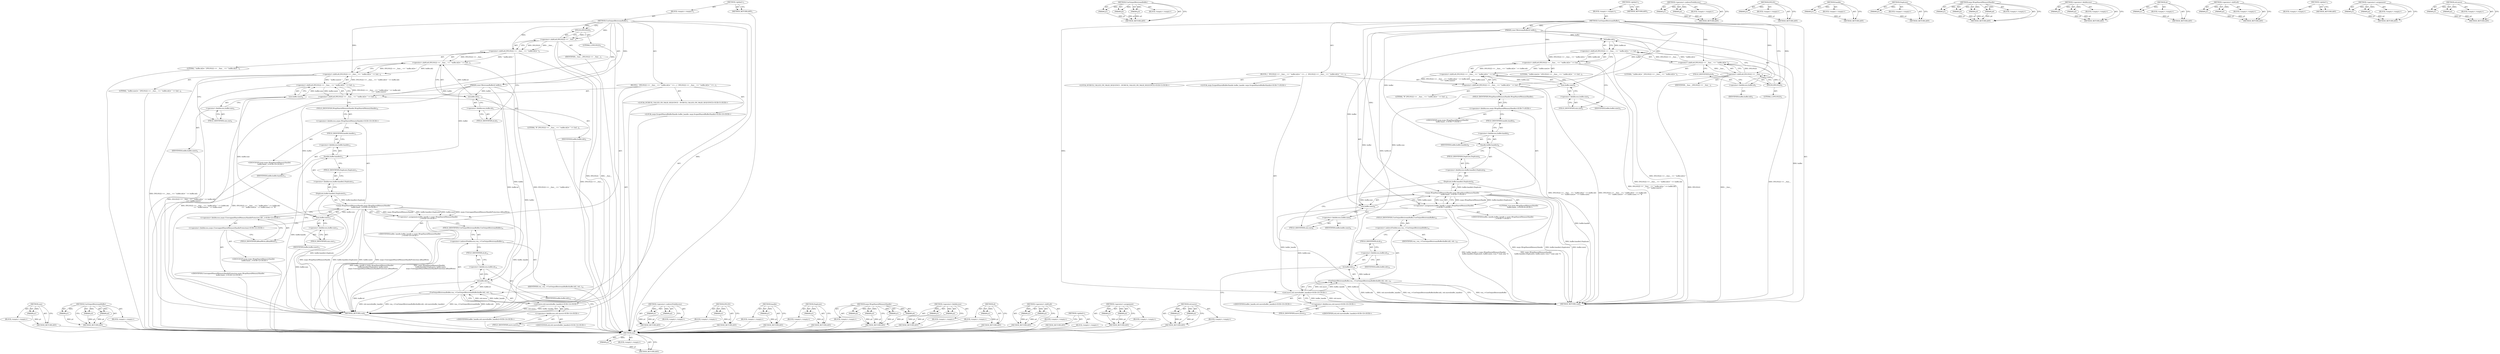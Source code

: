 digraph "std.move" {
vulnerable_113 [label=<(METHOD,size)>];
vulnerable_114 [label=<(PARAM,p1)>];
vulnerable_115 [label=<(BLOCK,&lt;empty&gt;,&lt;empty&gt;)>];
vulnerable_116 [label=<(METHOD_RETURN,ANY)>];
vulnerable_137 [label=<(METHOD,UseOutputBitstreamBuffer)>];
vulnerable_138 [label=<(PARAM,p1)>];
vulnerable_139 [label=<(PARAM,p2)>];
vulnerable_140 [label=<(PARAM,p3)>];
vulnerable_141 [label=<(BLOCK,&lt;empty&gt;,&lt;empty&gt;)>];
vulnerable_142 [label=<(METHOD_RETURN,ANY)>];
vulnerable_6 [label=<(METHOD,&lt;global&gt;)<SUB>1</SUB>>];
vulnerable_7 [label=<(BLOCK,&lt;empty&gt;,&lt;empty&gt;)<SUB>1</SUB>>];
vulnerable_8 [label=<(METHOD,UseOutputBitstreamBuffer)<SUB>1</SUB>>];
vulnerable_9 [label=<(PARAM,const BitstreamBuffer&amp; buffer)<SUB>2</SUB>>];
vulnerable_10 [label=<(BLOCK,{
  DVLOG(2) &lt;&lt; __func__ &lt;&lt; &quot; buffer.id()= &quot; &lt;&lt;...,{
  DVLOG(2) &lt;&lt; __func__ &lt;&lt; &quot; buffer.id()= &quot; &lt;&lt;...)<SUB>2</SUB>>];
vulnerable_11 [label=<(&lt;operator&gt;.shiftLeft,DVLOG(2) &lt;&lt; __func__ &lt;&lt; &quot; buffer.id()= &quot; &lt;&lt; buf...)<SUB>3</SUB>>];
vulnerable_12 [label=<(&lt;operator&gt;.shiftLeft,DVLOG(2) &lt;&lt; __func__ &lt;&lt; &quot; buffer.id()= &quot; &lt;&lt; buf...)<SUB>3</SUB>>];
vulnerable_13 [label=<(&lt;operator&gt;.shiftLeft,DVLOG(2) &lt;&lt; __func__ &lt;&lt; &quot; buffer.id()= &quot; &lt;&lt; buf...)<SUB>3</SUB>>];
vulnerable_14 [label=<(&lt;operator&gt;.shiftLeft,DVLOG(2) &lt;&lt; __func__ &lt;&lt; &quot; buffer.id()= &quot; &lt;&lt; buf...)<SUB>3</SUB>>];
vulnerable_15 [label=<(&lt;operator&gt;.shiftLeft,DVLOG(2) &lt;&lt; __func__ &lt;&lt; &quot; buffer.id()= &quot;)<SUB>3</SUB>>];
vulnerable_16 [label=<(&lt;operator&gt;.shiftLeft,DVLOG(2) &lt;&lt; __func__)<SUB>3</SUB>>];
vulnerable_17 [label=<(DVLOG,DVLOG(2))<SUB>3</SUB>>];
vulnerable_18 [label=<(LITERAL,2,DVLOG(2))<SUB>3</SUB>>];
vulnerable_19 [label=<(IDENTIFIER,__func__,DVLOG(2) &lt;&lt; __func__)<SUB>3</SUB>>];
vulnerable_20 [label=<(LITERAL,&quot; buffer.id()= &quot;,DVLOG(2) &lt;&lt; __func__ &lt;&lt; &quot; buffer.id()= &quot;)<SUB>3</SUB>>];
vulnerable_21 [label=<(id,buffer.id())<SUB>3</SUB>>];
vulnerable_22 [label=<(&lt;operator&gt;.fieldAccess,buffer.id)<SUB>3</SUB>>];
vulnerable_23 [label=<(IDENTIFIER,buffer,buffer.id())<SUB>3</SUB>>];
vulnerable_24 [label=<(FIELD_IDENTIFIER,id,id)<SUB>3</SUB>>];
vulnerable_25 [label=<(LITERAL,&quot; buffer.size()= &quot;,DVLOG(2) &lt;&lt; __func__ &lt;&lt; &quot; buffer.id()= &quot; &lt;&lt; buf...)<SUB>4</SUB>>];
vulnerable_26 [label=<(size,buffer.size())<SUB>4</SUB>>];
vulnerable_27 [label=<(&lt;operator&gt;.fieldAccess,buffer.size)<SUB>4</SUB>>];
vulnerable_28 [label=<(IDENTIFIER,buffer,buffer.size())<SUB>4</SUB>>];
vulnerable_29 [label=<(FIELD_IDENTIFIER,size,size)<SUB>4</SUB>>];
vulnerable_30 [label=<(LITERAL,&quot;B&quot;,DVLOG(2) &lt;&lt; __func__ &lt;&lt; &quot; buffer.id()= &quot; &lt;&lt; buf...)<SUB>4</SUB>>];
vulnerable_31 [label="<(LOCAL,DCHECK_CALLED_ON_VALID_SEQUENCE : DCHECK_CALLED_ON_VALID_SEQUENCE)<SUB>5</SUB>>"];
vulnerable_32 [label="<(LOCAL,mojo.ScopedSharedBufferHandle buffer_handle: mojo.ScopedSharedBufferHandle)<SUB>7</SUB>>"];
vulnerable_33 [label="<(&lt;operator&gt;.assignment,buffer_handle = mojo::WrapSharedMemoryHandle(
 ...)<SUB>7</SUB>>"];
vulnerable_34 [label="<(IDENTIFIER,buffer_handle,buffer_handle = mojo::WrapSharedMemoryHandle(
 ...)<SUB>7</SUB>>"];
vulnerable_35 [label="<(mojo.WrapSharedMemoryHandle,mojo::WrapSharedMemoryHandle(
      buffer.hand...)<SUB>7</SUB>>"];
vulnerable_36 [label="<(&lt;operator&gt;.fieldAccess,mojo::WrapSharedMemoryHandle)<SUB>7</SUB>>"];
vulnerable_37 [label="<(IDENTIFIER,mojo,mojo::WrapSharedMemoryHandle(
      buffer.hand...)<SUB>7</SUB>>"];
vulnerable_38 [label=<(FIELD_IDENTIFIER,WrapSharedMemoryHandle,WrapSharedMemoryHandle)<SUB>7</SUB>>];
vulnerable_39 [label=<(Duplicate,buffer.handle().Duplicate())<SUB>8</SUB>>];
vulnerable_40 [label=<(&lt;operator&gt;.fieldAccess,buffer.handle().Duplicate)<SUB>8</SUB>>];
vulnerable_41 [label=<(handle,buffer.handle())<SUB>8</SUB>>];
vulnerable_42 [label=<(&lt;operator&gt;.fieldAccess,buffer.handle)<SUB>8</SUB>>];
vulnerable_43 [label=<(IDENTIFIER,buffer,buffer.handle())<SUB>8</SUB>>];
vulnerable_44 [label=<(FIELD_IDENTIFIER,handle,handle)<SUB>8</SUB>>];
vulnerable_45 [label=<(FIELD_IDENTIFIER,Duplicate,Duplicate)<SUB>8</SUB>>];
vulnerable_46 [label=<(size,buffer.size())<SUB>8</SUB>>];
vulnerable_47 [label=<(&lt;operator&gt;.fieldAccess,buffer.size)<SUB>8</SUB>>];
vulnerable_48 [label=<(IDENTIFIER,buffer,buffer.size())<SUB>8</SUB>>];
vulnerable_49 [label=<(FIELD_IDENTIFIER,size,size)<SUB>8</SUB>>];
vulnerable_50 [label="<(LITERAL,true,mojo::WrapSharedMemoryHandle(
      buffer.hand...)<SUB>8</SUB>>"];
vulnerable_51 [label=<(UseOutputBitstreamBuffer,vea_-&gt;UseOutputBitstreamBuffer(buffer.id(), std...)<SUB>10</SUB>>];
vulnerable_52 [label=<(&lt;operator&gt;.indirectFieldAccess,vea_-&gt;UseOutputBitstreamBuffer)<SUB>10</SUB>>];
vulnerable_53 [label=<(IDENTIFIER,vea_,vea_-&gt;UseOutputBitstreamBuffer(buffer.id(), std...)<SUB>10</SUB>>];
vulnerable_54 [label=<(FIELD_IDENTIFIER,UseOutputBitstreamBuffer,UseOutputBitstreamBuffer)<SUB>10</SUB>>];
vulnerable_55 [label=<(id,buffer.id())<SUB>10</SUB>>];
vulnerable_56 [label=<(&lt;operator&gt;.fieldAccess,buffer.id)<SUB>10</SUB>>];
vulnerable_57 [label=<(IDENTIFIER,buffer,buffer.id())<SUB>10</SUB>>];
vulnerable_58 [label=<(FIELD_IDENTIFIER,id,id)<SUB>10</SUB>>];
vulnerable_59 [label="<(std.move,std::move(buffer_handle))<SUB>10</SUB>>"];
vulnerable_60 [label="<(&lt;operator&gt;.fieldAccess,std::move)<SUB>10</SUB>>"];
vulnerable_61 [label="<(IDENTIFIER,std,std::move(buffer_handle))<SUB>10</SUB>>"];
vulnerable_62 [label=<(FIELD_IDENTIFIER,move,move)<SUB>10</SUB>>];
vulnerable_63 [label="<(IDENTIFIER,buffer_handle,std::move(buffer_handle))<SUB>10</SUB>>"];
vulnerable_64 [label=<(METHOD_RETURN,void)<SUB>1</SUB>>];
vulnerable_66 [label=<(METHOD_RETURN,ANY)<SUB>1</SUB>>];
vulnerable_143 [label=<(METHOD,&lt;operator&gt;.indirectFieldAccess)>];
vulnerable_144 [label=<(PARAM,p1)>];
vulnerable_145 [label=<(PARAM,p2)>];
vulnerable_146 [label=<(BLOCK,&lt;empty&gt;,&lt;empty&gt;)>];
vulnerable_147 [label=<(METHOD_RETURN,ANY)>];
vulnerable_100 [label=<(METHOD,DVLOG)>];
vulnerable_101 [label=<(PARAM,p1)>];
vulnerable_102 [label=<(BLOCK,&lt;empty&gt;,&lt;empty&gt;)>];
vulnerable_103 [label=<(METHOD_RETURN,ANY)>];
vulnerable_133 [label=<(METHOD,handle)>];
vulnerable_134 [label=<(PARAM,p1)>];
vulnerable_135 [label=<(BLOCK,&lt;empty&gt;,&lt;empty&gt;)>];
vulnerable_136 [label=<(METHOD_RETURN,ANY)>];
vulnerable_129 [label=<(METHOD,Duplicate)>];
vulnerable_130 [label=<(PARAM,p1)>];
vulnerable_131 [label=<(BLOCK,&lt;empty&gt;,&lt;empty&gt;)>];
vulnerable_132 [label=<(METHOD_RETURN,ANY)>];
vulnerable_122 [label=<(METHOD,mojo.WrapSharedMemoryHandle)>];
vulnerable_123 [label=<(PARAM,p1)>];
vulnerable_124 [label=<(PARAM,p2)>];
vulnerable_125 [label=<(PARAM,p3)>];
vulnerable_126 [label=<(PARAM,p4)>];
vulnerable_127 [label=<(BLOCK,&lt;empty&gt;,&lt;empty&gt;)>];
vulnerable_128 [label=<(METHOD_RETURN,ANY)>];
vulnerable_108 [label=<(METHOD,&lt;operator&gt;.fieldAccess)>];
vulnerable_109 [label=<(PARAM,p1)>];
vulnerable_110 [label=<(PARAM,p2)>];
vulnerable_111 [label=<(BLOCK,&lt;empty&gt;,&lt;empty&gt;)>];
vulnerable_112 [label=<(METHOD_RETURN,ANY)>];
vulnerable_104 [label=<(METHOD,id)>];
vulnerable_105 [label=<(PARAM,p1)>];
vulnerable_106 [label=<(BLOCK,&lt;empty&gt;,&lt;empty&gt;)>];
vulnerable_107 [label=<(METHOD_RETURN,ANY)>];
vulnerable_95 [label=<(METHOD,&lt;operator&gt;.shiftLeft)>];
vulnerable_96 [label=<(PARAM,p1)>];
vulnerable_97 [label=<(PARAM,p2)>];
vulnerable_98 [label=<(BLOCK,&lt;empty&gt;,&lt;empty&gt;)>];
vulnerable_99 [label=<(METHOD_RETURN,ANY)>];
vulnerable_89 [label=<(METHOD,&lt;global&gt;)<SUB>1</SUB>>];
vulnerable_90 [label=<(BLOCK,&lt;empty&gt;,&lt;empty&gt;)>];
vulnerable_91 [label=<(METHOD_RETURN,ANY)>];
vulnerable_117 [label=<(METHOD,&lt;operator&gt;.assignment)>];
vulnerable_118 [label=<(PARAM,p1)>];
vulnerable_119 [label=<(PARAM,p2)>];
vulnerable_120 [label=<(BLOCK,&lt;empty&gt;,&lt;empty&gt;)>];
vulnerable_121 [label=<(METHOD_RETURN,ANY)>];
vulnerable_148 [label=<(METHOD,std.move)>];
vulnerable_149 [label=<(PARAM,p1)>];
vulnerable_150 [label=<(PARAM,p2)>];
vulnerable_151 [label=<(BLOCK,&lt;empty&gt;,&lt;empty&gt;)>];
vulnerable_152 [label=<(METHOD_RETURN,ANY)>];
fixed_119 [label=<(METHOD,size)>];
fixed_120 [label=<(PARAM,p1)>];
fixed_121 [label=<(BLOCK,&lt;empty&gt;,&lt;empty&gt;)>];
fixed_122 [label=<(METHOD_RETURN,ANY)>];
fixed_143 [label=<(METHOD,UseOutputBitstreamBuffer)>];
fixed_144 [label=<(PARAM,p1)>];
fixed_145 [label=<(PARAM,p2)>];
fixed_146 [label=<(PARAM,p3)>];
fixed_147 [label=<(BLOCK,&lt;empty&gt;,&lt;empty&gt;)>];
fixed_148 [label=<(METHOD_RETURN,ANY)>];
fixed_6 [label=<(METHOD,&lt;global&gt;)<SUB>1</SUB>>];
fixed_7 [label=<(BLOCK,&lt;empty&gt;,&lt;empty&gt;)<SUB>1</SUB>>];
fixed_8 [label=<(METHOD,UseOutputBitstreamBuffer)<SUB>1</SUB>>];
fixed_9 [label=<(PARAM,const BitstreamBuffer&amp; buffer)<SUB>2</SUB>>];
fixed_10 [label=<(BLOCK,{
  DVLOG(2) &lt;&lt; __func__ &lt;&lt; &quot; buffer.id()= &quot; &lt;&lt;...,{
  DVLOG(2) &lt;&lt; __func__ &lt;&lt; &quot; buffer.id()= &quot; &lt;&lt;...)<SUB>2</SUB>>];
fixed_11 [label=<(&lt;operator&gt;.shiftLeft,DVLOG(2) &lt;&lt; __func__ &lt;&lt; &quot; buffer.id()= &quot; &lt;&lt; buf...)<SUB>3</SUB>>];
fixed_12 [label=<(&lt;operator&gt;.shiftLeft,DVLOG(2) &lt;&lt; __func__ &lt;&lt; &quot; buffer.id()= &quot; &lt;&lt; buf...)<SUB>3</SUB>>];
fixed_13 [label=<(&lt;operator&gt;.shiftLeft,DVLOG(2) &lt;&lt; __func__ &lt;&lt; &quot; buffer.id()= &quot; &lt;&lt; buf...)<SUB>3</SUB>>];
fixed_14 [label=<(&lt;operator&gt;.shiftLeft,DVLOG(2) &lt;&lt; __func__ &lt;&lt; &quot; buffer.id()= &quot; &lt;&lt; buf...)<SUB>3</SUB>>];
fixed_15 [label=<(&lt;operator&gt;.shiftLeft,DVLOG(2) &lt;&lt; __func__ &lt;&lt; &quot; buffer.id()= &quot;)<SUB>3</SUB>>];
fixed_16 [label=<(&lt;operator&gt;.shiftLeft,DVLOG(2) &lt;&lt; __func__)<SUB>3</SUB>>];
fixed_17 [label=<(DVLOG,DVLOG(2))<SUB>3</SUB>>];
fixed_18 [label=<(LITERAL,2,DVLOG(2))<SUB>3</SUB>>];
fixed_19 [label=<(IDENTIFIER,__func__,DVLOG(2) &lt;&lt; __func__)<SUB>3</SUB>>];
fixed_20 [label=<(LITERAL,&quot; buffer.id()= &quot;,DVLOG(2) &lt;&lt; __func__ &lt;&lt; &quot; buffer.id()= &quot;)<SUB>3</SUB>>];
fixed_21 [label=<(id,buffer.id())<SUB>3</SUB>>];
fixed_22 [label=<(&lt;operator&gt;.fieldAccess,buffer.id)<SUB>3</SUB>>];
fixed_23 [label=<(IDENTIFIER,buffer,buffer.id())<SUB>3</SUB>>];
fixed_24 [label=<(FIELD_IDENTIFIER,id,id)<SUB>3</SUB>>];
fixed_25 [label=<(LITERAL,&quot; buffer.size()= &quot;,DVLOG(2) &lt;&lt; __func__ &lt;&lt; &quot; buffer.id()= &quot; &lt;&lt; buf...)<SUB>4</SUB>>];
fixed_26 [label=<(size,buffer.size())<SUB>4</SUB>>];
fixed_27 [label=<(&lt;operator&gt;.fieldAccess,buffer.size)<SUB>4</SUB>>];
fixed_28 [label=<(IDENTIFIER,buffer,buffer.size())<SUB>4</SUB>>];
fixed_29 [label=<(FIELD_IDENTIFIER,size,size)<SUB>4</SUB>>];
fixed_30 [label=<(LITERAL,&quot;B&quot;,DVLOG(2) &lt;&lt; __func__ &lt;&lt; &quot; buffer.id()= &quot; &lt;&lt; buf...)<SUB>4</SUB>>];
fixed_31 [label="<(LOCAL,DCHECK_CALLED_ON_VALID_SEQUENCE : DCHECK_CALLED_ON_VALID_SEQUENCE)<SUB>5</SUB>>"];
fixed_32 [label="<(LOCAL,mojo.ScopedSharedBufferHandle buffer_handle: mojo.ScopedSharedBufferHandle)<SUB>10</SUB>>"];
fixed_33 [label="<(&lt;operator&gt;.assignment,buffer_handle = mojo::WrapSharedMemoryHandle(
 ...)<SUB>10</SUB>>"];
fixed_34 [label="<(IDENTIFIER,buffer_handle,buffer_handle = mojo::WrapSharedMemoryHandle(
 ...)<SUB>10</SUB>>"];
fixed_35 [label="<(mojo.WrapSharedMemoryHandle,mojo::WrapSharedMemoryHandle(
      buffer.hand...)<SUB>10</SUB>>"];
fixed_36 [label="<(&lt;operator&gt;.fieldAccess,mojo::WrapSharedMemoryHandle)<SUB>10</SUB>>"];
fixed_37 [label="<(IDENTIFIER,mojo,mojo::WrapSharedMemoryHandle(
      buffer.hand...)<SUB>10</SUB>>"];
fixed_38 [label=<(FIELD_IDENTIFIER,WrapSharedMemoryHandle,WrapSharedMemoryHandle)<SUB>10</SUB>>];
fixed_39 [label=<(Duplicate,buffer.handle().Duplicate())<SUB>11</SUB>>];
fixed_40 [label=<(&lt;operator&gt;.fieldAccess,buffer.handle().Duplicate)<SUB>11</SUB>>];
fixed_41 [label=<(handle,buffer.handle())<SUB>11</SUB>>];
fixed_42 [label=<(&lt;operator&gt;.fieldAccess,buffer.handle)<SUB>11</SUB>>];
fixed_43 [label=<(IDENTIFIER,buffer,buffer.handle())<SUB>11</SUB>>];
fixed_44 [label=<(FIELD_IDENTIFIER,handle,handle)<SUB>11</SUB>>];
fixed_45 [label=<(FIELD_IDENTIFIER,Duplicate,Duplicate)<SUB>11</SUB>>];
fixed_46 [label=<(size,buffer.size())<SUB>11</SUB>>];
fixed_47 [label=<(&lt;operator&gt;.fieldAccess,buffer.size)<SUB>11</SUB>>];
fixed_48 [label=<(IDENTIFIER,buffer,buffer.size())<SUB>11</SUB>>];
fixed_49 [label=<(FIELD_IDENTIFIER,size,size)<SUB>11</SUB>>];
fixed_50 [label="<(&lt;operator&gt;.fieldAccess,mojo::UnwrappedSharedMemoryHandleProtection::kR...)<SUB>12</SUB>>"];
fixed_51 [label="<(&lt;operator&gt;.fieldAccess,mojo::UnwrappedSharedMemoryHandleProtection)<SUB>12</SUB>>"];
fixed_52 [label="<(IDENTIFIER,mojo,mojo::WrapSharedMemoryHandle(
      buffer.hand...)<SUB>12</SUB>>"];
fixed_53 [label="<(IDENTIFIER,UnwrappedSharedMemoryHandleProtection,mojo::WrapSharedMemoryHandle(
      buffer.hand...)<SUB>12</SUB>>"];
fixed_54 [label=<(FIELD_IDENTIFIER,kReadWrite,kReadWrite)<SUB>12</SUB>>];
fixed_55 [label=<(UseOutputBitstreamBuffer,vea_-&gt;UseOutputBitstreamBuffer(buffer.id(), std...)<SUB>14</SUB>>];
fixed_56 [label=<(&lt;operator&gt;.indirectFieldAccess,vea_-&gt;UseOutputBitstreamBuffer)<SUB>14</SUB>>];
fixed_57 [label=<(IDENTIFIER,vea_,vea_-&gt;UseOutputBitstreamBuffer(buffer.id(), std...)<SUB>14</SUB>>];
fixed_58 [label=<(FIELD_IDENTIFIER,UseOutputBitstreamBuffer,UseOutputBitstreamBuffer)<SUB>14</SUB>>];
fixed_59 [label=<(id,buffer.id())<SUB>14</SUB>>];
fixed_60 [label=<(&lt;operator&gt;.fieldAccess,buffer.id)<SUB>14</SUB>>];
fixed_61 [label=<(IDENTIFIER,buffer,buffer.id())<SUB>14</SUB>>];
fixed_62 [label=<(FIELD_IDENTIFIER,id,id)<SUB>14</SUB>>];
fixed_63 [label="<(std.move,std::move(buffer_handle))<SUB>14</SUB>>"];
fixed_64 [label="<(&lt;operator&gt;.fieldAccess,std::move)<SUB>14</SUB>>"];
fixed_65 [label="<(IDENTIFIER,std,std::move(buffer_handle))<SUB>14</SUB>>"];
fixed_66 [label=<(FIELD_IDENTIFIER,move,move)<SUB>14</SUB>>];
fixed_67 [label="<(IDENTIFIER,buffer_handle,std::move(buffer_handle))<SUB>14</SUB>>"];
fixed_68 [label=<(METHOD_RETURN,void)<SUB>1</SUB>>];
fixed_70 [label=<(METHOD_RETURN,ANY)<SUB>1</SUB>>];
fixed_149 [label=<(METHOD,&lt;operator&gt;.indirectFieldAccess)>];
fixed_150 [label=<(PARAM,p1)>];
fixed_151 [label=<(PARAM,p2)>];
fixed_152 [label=<(BLOCK,&lt;empty&gt;,&lt;empty&gt;)>];
fixed_153 [label=<(METHOD_RETURN,ANY)>];
fixed_106 [label=<(METHOD,DVLOG)>];
fixed_107 [label=<(PARAM,p1)>];
fixed_108 [label=<(BLOCK,&lt;empty&gt;,&lt;empty&gt;)>];
fixed_109 [label=<(METHOD_RETURN,ANY)>];
fixed_139 [label=<(METHOD,handle)>];
fixed_140 [label=<(PARAM,p1)>];
fixed_141 [label=<(BLOCK,&lt;empty&gt;,&lt;empty&gt;)>];
fixed_142 [label=<(METHOD_RETURN,ANY)>];
fixed_135 [label=<(METHOD,Duplicate)>];
fixed_136 [label=<(PARAM,p1)>];
fixed_137 [label=<(BLOCK,&lt;empty&gt;,&lt;empty&gt;)>];
fixed_138 [label=<(METHOD_RETURN,ANY)>];
fixed_128 [label=<(METHOD,mojo.WrapSharedMemoryHandle)>];
fixed_129 [label=<(PARAM,p1)>];
fixed_130 [label=<(PARAM,p2)>];
fixed_131 [label=<(PARAM,p3)>];
fixed_132 [label=<(PARAM,p4)>];
fixed_133 [label=<(BLOCK,&lt;empty&gt;,&lt;empty&gt;)>];
fixed_134 [label=<(METHOD_RETURN,ANY)>];
fixed_114 [label=<(METHOD,&lt;operator&gt;.fieldAccess)>];
fixed_115 [label=<(PARAM,p1)>];
fixed_116 [label=<(PARAM,p2)>];
fixed_117 [label=<(BLOCK,&lt;empty&gt;,&lt;empty&gt;)>];
fixed_118 [label=<(METHOD_RETURN,ANY)>];
fixed_110 [label=<(METHOD,id)>];
fixed_111 [label=<(PARAM,p1)>];
fixed_112 [label=<(BLOCK,&lt;empty&gt;,&lt;empty&gt;)>];
fixed_113 [label=<(METHOD_RETURN,ANY)>];
fixed_101 [label=<(METHOD,&lt;operator&gt;.shiftLeft)>];
fixed_102 [label=<(PARAM,p1)>];
fixed_103 [label=<(PARAM,p2)>];
fixed_104 [label=<(BLOCK,&lt;empty&gt;,&lt;empty&gt;)>];
fixed_105 [label=<(METHOD_RETURN,ANY)>];
fixed_95 [label=<(METHOD,&lt;global&gt;)<SUB>1</SUB>>];
fixed_96 [label=<(BLOCK,&lt;empty&gt;,&lt;empty&gt;)>];
fixed_97 [label=<(METHOD_RETURN,ANY)>];
fixed_123 [label=<(METHOD,&lt;operator&gt;.assignment)>];
fixed_124 [label=<(PARAM,p1)>];
fixed_125 [label=<(PARAM,p2)>];
fixed_126 [label=<(BLOCK,&lt;empty&gt;,&lt;empty&gt;)>];
fixed_127 [label=<(METHOD_RETURN,ANY)>];
fixed_154 [label=<(METHOD,std.move)>];
fixed_155 [label=<(PARAM,p1)>];
fixed_156 [label=<(PARAM,p2)>];
fixed_157 [label=<(BLOCK,&lt;empty&gt;,&lt;empty&gt;)>];
fixed_158 [label=<(METHOD_RETURN,ANY)>];
vulnerable_113 -> vulnerable_114  [key=0, label="AST: "];
vulnerable_113 -> vulnerable_114  [key=1, label="DDG: "];
vulnerable_113 -> vulnerable_115  [key=0, label="AST: "];
vulnerable_113 -> vulnerable_116  [key=0, label="AST: "];
vulnerable_113 -> vulnerable_116  [key=1, label="CFG: "];
vulnerable_114 -> vulnerable_116  [key=0, label="DDG: p1"];
vulnerable_137 -> vulnerable_138  [key=0, label="AST: "];
vulnerable_137 -> vulnerable_138  [key=1, label="DDG: "];
vulnerable_137 -> vulnerable_141  [key=0, label="AST: "];
vulnerable_137 -> vulnerable_139  [key=0, label="AST: "];
vulnerable_137 -> vulnerable_139  [key=1, label="DDG: "];
vulnerable_137 -> vulnerable_142  [key=0, label="AST: "];
vulnerable_137 -> vulnerable_142  [key=1, label="CFG: "];
vulnerable_137 -> vulnerable_140  [key=0, label="AST: "];
vulnerable_137 -> vulnerable_140  [key=1, label="DDG: "];
vulnerable_138 -> vulnerable_142  [key=0, label="DDG: p1"];
vulnerable_139 -> vulnerable_142  [key=0, label="DDG: p2"];
vulnerable_140 -> vulnerable_142  [key=0, label="DDG: p3"];
vulnerable_6 -> vulnerable_7  [key=0, label="AST: "];
vulnerable_6 -> vulnerable_66  [key=0, label="AST: "];
vulnerable_6 -> vulnerable_66  [key=1, label="CFG: "];
vulnerable_7 -> vulnerable_8  [key=0, label="AST: "];
vulnerable_8 -> vulnerable_9  [key=0, label="AST: "];
vulnerable_8 -> vulnerable_9  [key=1, label="DDG: "];
vulnerable_8 -> vulnerable_10  [key=0, label="AST: "];
vulnerable_8 -> vulnerable_64  [key=0, label="AST: "];
vulnerable_8 -> vulnerable_17  [key=0, label="CFG: "];
vulnerable_8 -> vulnerable_17  [key=1, label="DDG: "];
vulnerable_8 -> vulnerable_11  [key=0, label="DDG: "];
vulnerable_8 -> vulnerable_35  [key=0, label="DDG: "];
vulnerable_8 -> vulnerable_59  [key=0, label="DDG: "];
vulnerable_8 -> vulnerable_13  [key=0, label="DDG: "];
vulnerable_8 -> vulnerable_15  [key=0, label="DDG: "];
vulnerable_8 -> vulnerable_16  [key=0, label="DDG: "];
vulnerable_9 -> vulnerable_64  [key=0, label="DDG: buffer"];
vulnerable_9 -> vulnerable_55  [key=0, label="DDG: buffer"];
vulnerable_9 -> vulnerable_26  [key=0, label="DDG: buffer"];
vulnerable_9 -> vulnerable_46  [key=0, label="DDG: buffer"];
vulnerable_9 -> vulnerable_21  [key=0, label="DDG: buffer"];
vulnerable_9 -> vulnerable_41  [key=0, label="DDG: buffer"];
vulnerable_10 -> vulnerable_11  [key=0, label="AST: "];
vulnerable_10 -> vulnerable_31  [key=0, label="AST: "];
vulnerable_10 -> vulnerable_32  [key=0, label="AST: "];
vulnerable_10 -> vulnerable_33  [key=0, label="AST: "];
vulnerable_10 -> vulnerable_51  [key=0, label="AST: "];
vulnerable_11 -> vulnerable_12  [key=0, label="AST: "];
vulnerable_11 -> vulnerable_30  [key=0, label="AST: "];
vulnerable_11 -> vulnerable_38  [key=0, label="CFG: "];
vulnerable_11 -> vulnerable_64  [key=0, label="DDG: DVLOG(2) &lt;&lt; __func__ &lt;&lt; &quot; buffer.id()= &quot; &lt;&lt; buffer.id()
            &lt;&lt; &quot; buffer.size()= &quot; &lt;&lt; buffer.size()"];
vulnerable_11 -> vulnerable_64  [key=1, label="DDG: DVLOG(2) &lt;&lt; __func__ &lt;&lt; &quot; buffer.id()= &quot; &lt;&lt; buffer.id()
            &lt;&lt; &quot; buffer.size()= &quot; &lt;&lt; buffer.size() &lt;&lt; &quot;B&quot;"];
vulnerable_12 -> vulnerable_13  [key=0, label="AST: "];
vulnerable_12 -> vulnerable_26  [key=0, label="AST: "];
vulnerable_12 -> vulnerable_11  [key=0, label="CFG: "];
vulnerable_12 -> vulnerable_11  [key=1, label="DDG: DVLOG(2) &lt;&lt; __func__ &lt;&lt; &quot; buffer.id()= &quot; &lt;&lt; buffer.id()
            &lt;&lt; &quot; buffer.size()= &quot;"];
vulnerable_12 -> vulnerable_11  [key=2, label="DDG: buffer.size()"];
vulnerable_12 -> vulnerable_64  [key=0, label="DDG: DVLOG(2) &lt;&lt; __func__ &lt;&lt; &quot; buffer.id()= &quot; &lt;&lt; buffer.id()
            &lt;&lt; &quot; buffer.size()= &quot;"];
vulnerable_13 -> vulnerable_14  [key=0, label="AST: "];
vulnerable_13 -> vulnerable_25  [key=0, label="AST: "];
vulnerable_13 -> vulnerable_29  [key=0, label="CFG: "];
vulnerable_13 -> vulnerable_64  [key=0, label="DDG: DVLOG(2) &lt;&lt; __func__ &lt;&lt; &quot; buffer.id()= &quot; &lt;&lt; buffer.id()"];
vulnerable_13 -> vulnerable_12  [key=0, label="DDG: DVLOG(2) &lt;&lt; __func__ &lt;&lt; &quot; buffer.id()= &quot; &lt;&lt; buffer.id()"];
vulnerable_13 -> vulnerable_12  [key=1, label="DDG: &quot; buffer.size()= &quot;"];
vulnerable_14 -> vulnerable_15  [key=0, label="AST: "];
vulnerable_14 -> vulnerable_21  [key=0, label="AST: "];
vulnerable_14 -> vulnerable_13  [key=0, label="CFG: "];
vulnerable_14 -> vulnerable_13  [key=1, label="DDG: DVLOG(2) &lt;&lt; __func__ &lt;&lt; &quot; buffer.id()= &quot;"];
vulnerable_14 -> vulnerable_13  [key=2, label="DDG: buffer.id()"];
vulnerable_14 -> vulnerable_64  [key=0, label="DDG: DVLOG(2) &lt;&lt; __func__ &lt;&lt; &quot; buffer.id()= &quot;"];
vulnerable_15 -> vulnerable_16  [key=0, label="AST: "];
vulnerable_15 -> vulnerable_20  [key=0, label="AST: "];
vulnerable_15 -> vulnerable_24  [key=0, label="CFG: "];
vulnerable_15 -> vulnerable_64  [key=0, label="DDG: DVLOG(2) &lt;&lt; __func__"];
vulnerable_15 -> vulnerable_14  [key=0, label="DDG: DVLOG(2) &lt;&lt; __func__"];
vulnerable_15 -> vulnerable_14  [key=1, label="DDG: &quot; buffer.id()= &quot;"];
vulnerable_16 -> vulnerable_17  [key=0, label="AST: "];
vulnerable_16 -> vulnerable_19  [key=0, label="AST: "];
vulnerable_16 -> vulnerable_15  [key=0, label="CFG: "];
vulnerable_16 -> vulnerable_15  [key=1, label="DDG: DVLOG(2)"];
vulnerable_16 -> vulnerable_15  [key=2, label="DDG: __func__"];
vulnerable_16 -> vulnerable_64  [key=0, label="DDG: DVLOG(2)"];
vulnerable_16 -> vulnerable_64  [key=1, label="DDG: __func__"];
vulnerable_17 -> vulnerable_18  [key=0, label="AST: "];
vulnerable_17 -> vulnerable_16  [key=0, label="CFG: "];
vulnerable_17 -> vulnerable_16  [key=1, label="DDG: 2"];
vulnerable_21 -> vulnerable_22  [key=0, label="AST: "];
vulnerable_21 -> vulnerable_14  [key=0, label="CFG: "];
vulnerable_21 -> vulnerable_14  [key=1, label="DDG: buffer.id"];
vulnerable_21 -> vulnerable_55  [key=0, label="DDG: buffer.id"];
vulnerable_22 -> vulnerable_23  [key=0, label="AST: "];
vulnerable_22 -> vulnerable_24  [key=0, label="AST: "];
vulnerable_22 -> vulnerable_21  [key=0, label="CFG: "];
vulnerable_24 -> vulnerable_22  [key=0, label="CFG: "];
vulnerable_26 -> vulnerable_27  [key=0, label="AST: "];
vulnerable_26 -> vulnerable_12  [key=0, label="CFG: "];
vulnerable_26 -> vulnerable_12  [key=1, label="DDG: buffer.size"];
vulnerable_26 -> vulnerable_46  [key=0, label="DDG: buffer.size"];
vulnerable_27 -> vulnerable_28  [key=0, label="AST: "];
vulnerable_27 -> vulnerable_29  [key=0, label="AST: "];
vulnerable_27 -> vulnerable_26  [key=0, label="CFG: "];
vulnerable_29 -> vulnerable_27  [key=0, label="CFG: "];
vulnerable_33 -> vulnerable_34  [key=0, label="AST: "];
vulnerable_33 -> vulnerable_35  [key=0, label="AST: "];
vulnerable_33 -> vulnerable_54  [key=0, label="CFG: "];
vulnerable_33 -> vulnerable_64  [key=0, label="DDG: mojo::WrapSharedMemoryHandle(
      buffer.handle().Duplicate(), buffer.size(), true /* read_only */)"];
vulnerable_33 -> vulnerable_64  [key=1, label="DDG: buffer_handle = mojo::WrapSharedMemoryHandle(
      buffer.handle().Duplicate(), buffer.size(), true /* read_only */)"];
vulnerable_33 -> vulnerable_59  [key=0, label="DDG: buffer_handle"];
vulnerable_35 -> vulnerable_36  [key=0, label="AST: "];
vulnerable_35 -> vulnerable_39  [key=0, label="AST: "];
vulnerable_35 -> vulnerable_46  [key=0, label="AST: "];
vulnerable_35 -> vulnerable_50  [key=0, label="AST: "];
vulnerable_35 -> vulnerable_33  [key=0, label="CFG: "];
vulnerable_35 -> vulnerable_33  [key=1, label="DDG: mojo::WrapSharedMemoryHandle"];
vulnerable_35 -> vulnerable_33  [key=2, label="DDG: buffer.handle().Duplicate()"];
vulnerable_35 -> vulnerable_33  [key=3, label="DDG: buffer.size()"];
vulnerable_35 -> vulnerable_33  [key=4, label="DDG: true"];
vulnerable_35 -> vulnerable_64  [key=0, label="DDG: mojo::WrapSharedMemoryHandle"];
vulnerable_35 -> vulnerable_64  [key=1, label="DDG: buffer.handle().Duplicate()"];
vulnerable_35 -> vulnerable_64  [key=2, label="DDG: buffer.size()"];
vulnerable_36 -> vulnerable_37  [key=0, label="AST: "];
vulnerable_36 -> vulnerable_38  [key=0, label="AST: "];
vulnerable_36 -> vulnerable_44  [key=0, label="CFG: "];
vulnerable_38 -> vulnerable_36  [key=0, label="CFG: "];
vulnerable_39 -> vulnerable_40  [key=0, label="AST: "];
vulnerable_39 -> vulnerable_49  [key=0, label="CFG: "];
vulnerable_39 -> vulnerable_64  [key=0, label="DDG: buffer.handle().Duplicate"];
vulnerable_39 -> vulnerable_35  [key=0, label="DDG: buffer.handle().Duplicate"];
vulnerable_40 -> vulnerable_41  [key=0, label="AST: "];
vulnerable_40 -> vulnerable_45  [key=0, label="AST: "];
vulnerable_40 -> vulnerable_39  [key=0, label="CFG: "];
vulnerable_41 -> vulnerable_42  [key=0, label="AST: "];
vulnerable_41 -> vulnerable_45  [key=0, label="CFG: "];
vulnerable_41 -> vulnerable_64  [key=0, label="DDG: buffer.handle"];
vulnerable_42 -> vulnerable_43  [key=0, label="AST: "];
vulnerable_42 -> vulnerable_44  [key=0, label="AST: "];
vulnerable_42 -> vulnerable_41  [key=0, label="CFG: "];
vulnerable_44 -> vulnerable_42  [key=0, label="CFG: "];
vulnerable_45 -> vulnerable_40  [key=0, label="CFG: "];
vulnerable_46 -> vulnerable_47  [key=0, label="AST: "];
vulnerable_46 -> vulnerable_35  [key=0, label="CFG: "];
vulnerable_46 -> vulnerable_35  [key=1, label="DDG: buffer.size"];
vulnerable_46 -> vulnerable_64  [key=0, label="DDG: buffer.size"];
vulnerable_47 -> vulnerable_48  [key=0, label="AST: "];
vulnerable_47 -> vulnerable_49  [key=0, label="AST: "];
vulnerable_47 -> vulnerable_46  [key=0, label="CFG: "];
vulnerable_49 -> vulnerable_47  [key=0, label="CFG: "];
vulnerable_51 -> vulnerable_52  [key=0, label="AST: "];
vulnerable_51 -> vulnerable_55  [key=0, label="AST: "];
vulnerable_51 -> vulnerable_59  [key=0, label="AST: "];
vulnerable_51 -> vulnerable_64  [key=0, label="CFG: "];
vulnerable_51 -> vulnerable_64  [key=1, label="DDG: vea_-&gt;UseOutputBitstreamBuffer"];
vulnerable_51 -> vulnerable_64  [key=2, label="DDG: buffer.id()"];
vulnerable_51 -> vulnerable_64  [key=3, label="DDG: std::move(buffer_handle)"];
vulnerable_51 -> vulnerable_64  [key=4, label="DDG: vea_-&gt;UseOutputBitstreamBuffer(buffer.id(), std::move(buffer_handle))"];
vulnerable_52 -> vulnerable_53  [key=0, label="AST: "];
vulnerable_52 -> vulnerable_54  [key=0, label="AST: "];
vulnerable_52 -> vulnerable_58  [key=0, label="CFG: "];
vulnerable_54 -> vulnerable_52  [key=0, label="CFG: "];
vulnerable_55 -> vulnerable_56  [key=0, label="AST: "];
vulnerable_55 -> vulnerable_62  [key=0, label="CFG: "];
vulnerable_55 -> vulnerable_64  [key=0, label="DDG: buffer.id"];
vulnerable_55 -> vulnerable_51  [key=0, label="DDG: buffer.id"];
vulnerable_56 -> vulnerable_57  [key=0, label="AST: "];
vulnerable_56 -> vulnerable_58  [key=0, label="AST: "];
vulnerable_56 -> vulnerable_55  [key=0, label="CFG: "];
vulnerable_58 -> vulnerable_56  [key=0, label="CFG: "];
vulnerable_59 -> vulnerable_60  [key=0, label="AST: "];
vulnerable_59 -> vulnerable_63  [key=0, label="AST: "];
vulnerable_59 -> vulnerable_51  [key=0, label="CFG: "];
vulnerable_59 -> vulnerable_51  [key=1, label="DDG: std::move"];
vulnerable_59 -> vulnerable_51  [key=2, label="DDG: buffer_handle"];
vulnerable_59 -> vulnerable_64  [key=0, label="DDG: std::move"];
vulnerable_59 -> vulnerable_64  [key=1, label="DDG: buffer_handle"];
vulnerable_60 -> vulnerable_61  [key=0, label="AST: "];
vulnerable_60 -> vulnerable_62  [key=0, label="AST: "];
vulnerable_60 -> vulnerable_59  [key=0, label="CFG: "];
vulnerable_62 -> vulnerable_60  [key=0, label="CFG: "];
vulnerable_143 -> vulnerable_144  [key=0, label="AST: "];
vulnerable_143 -> vulnerable_144  [key=1, label="DDG: "];
vulnerable_143 -> vulnerable_146  [key=0, label="AST: "];
vulnerable_143 -> vulnerable_145  [key=0, label="AST: "];
vulnerable_143 -> vulnerable_145  [key=1, label="DDG: "];
vulnerable_143 -> vulnerable_147  [key=0, label="AST: "];
vulnerable_143 -> vulnerable_147  [key=1, label="CFG: "];
vulnerable_144 -> vulnerable_147  [key=0, label="DDG: p1"];
vulnerable_145 -> vulnerable_147  [key=0, label="DDG: p2"];
vulnerable_100 -> vulnerable_101  [key=0, label="AST: "];
vulnerable_100 -> vulnerable_101  [key=1, label="DDG: "];
vulnerable_100 -> vulnerable_102  [key=0, label="AST: "];
vulnerable_100 -> vulnerable_103  [key=0, label="AST: "];
vulnerable_100 -> vulnerable_103  [key=1, label="CFG: "];
vulnerable_101 -> vulnerable_103  [key=0, label="DDG: p1"];
vulnerable_133 -> vulnerable_134  [key=0, label="AST: "];
vulnerable_133 -> vulnerable_134  [key=1, label="DDG: "];
vulnerable_133 -> vulnerable_135  [key=0, label="AST: "];
vulnerable_133 -> vulnerable_136  [key=0, label="AST: "];
vulnerable_133 -> vulnerable_136  [key=1, label="CFG: "];
vulnerable_134 -> vulnerable_136  [key=0, label="DDG: p1"];
vulnerable_129 -> vulnerable_130  [key=0, label="AST: "];
vulnerable_129 -> vulnerable_130  [key=1, label="DDG: "];
vulnerable_129 -> vulnerable_131  [key=0, label="AST: "];
vulnerable_129 -> vulnerable_132  [key=0, label="AST: "];
vulnerable_129 -> vulnerable_132  [key=1, label="CFG: "];
vulnerable_130 -> vulnerable_132  [key=0, label="DDG: p1"];
vulnerable_122 -> vulnerable_123  [key=0, label="AST: "];
vulnerable_122 -> vulnerable_123  [key=1, label="DDG: "];
vulnerable_122 -> vulnerable_127  [key=0, label="AST: "];
vulnerable_122 -> vulnerable_124  [key=0, label="AST: "];
vulnerable_122 -> vulnerable_124  [key=1, label="DDG: "];
vulnerable_122 -> vulnerable_128  [key=0, label="AST: "];
vulnerable_122 -> vulnerable_128  [key=1, label="CFG: "];
vulnerable_122 -> vulnerable_125  [key=0, label="AST: "];
vulnerable_122 -> vulnerable_125  [key=1, label="DDG: "];
vulnerable_122 -> vulnerable_126  [key=0, label="AST: "];
vulnerable_122 -> vulnerable_126  [key=1, label="DDG: "];
vulnerable_123 -> vulnerable_128  [key=0, label="DDG: p1"];
vulnerable_124 -> vulnerable_128  [key=0, label="DDG: p2"];
vulnerable_125 -> vulnerable_128  [key=0, label="DDG: p3"];
vulnerable_126 -> vulnerable_128  [key=0, label="DDG: p4"];
vulnerable_108 -> vulnerable_109  [key=0, label="AST: "];
vulnerable_108 -> vulnerable_109  [key=1, label="DDG: "];
vulnerable_108 -> vulnerable_111  [key=0, label="AST: "];
vulnerable_108 -> vulnerable_110  [key=0, label="AST: "];
vulnerable_108 -> vulnerable_110  [key=1, label="DDG: "];
vulnerable_108 -> vulnerable_112  [key=0, label="AST: "];
vulnerable_108 -> vulnerable_112  [key=1, label="CFG: "];
vulnerable_109 -> vulnerable_112  [key=0, label="DDG: p1"];
vulnerable_110 -> vulnerable_112  [key=0, label="DDG: p2"];
vulnerable_104 -> vulnerable_105  [key=0, label="AST: "];
vulnerable_104 -> vulnerable_105  [key=1, label="DDG: "];
vulnerable_104 -> vulnerable_106  [key=0, label="AST: "];
vulnerable_104 -> vulnerable_107  [key=0, label="AST: "];
vulnerable_104 -> vulnerable_107  [key=1, label="CFG: "];
vulnerable_105 -> vulnerable_107  [key=0, label="DDG: p1"];
vulnerable_95 -> vulnerable_96  [key=0, label="AST: "];
vulnerable_95 -> vulnerable_96  [key=1, label="DDG: "];
vulnerable_95 -> vulnerable_98  [key=0, label="AST: "];
vulnerable_95 -> vulnerable_97  [key=0, label="AST: "];
vulnerable_95 -> vulnerable_97  [key=1, label="DDG: "];
vulnerable_95 -> vulnerable_99  [key=0, label="AST: "];
vulnerable_95 -> vulnerable_99  [key=1, label="CFG: "];
vulnerable_96 -> vulnerable_99  [key=0, label="DDG: p1"];
vulnerable_97 -> vulnerable_99  [key=0, label="DDG: p2"];
vulnerable_89 -> vulnerable_90  [key=0, label="AST: "];
vulnerable_89 -> vulnerable_91  [key=0, label="AST: "];
vulnerable_89 -> vulnerable_91  [key=1, label="CFG: "];
vulnerable_117 -> vulnerable_118  [key=0, label="AST: "];
vulnerable_117 -> vulnerable_118  [key=1, label="DDG: "];
vulnerable_117 -> vulnerable_120  [key=0, label="AST: "];
vulnerable_117 -> vulnerable_119  [key=0, label="AST: "];
vulnerable_117 -> vulnerable_119  [key=1, label="DDG: "];
vulnerable_117 -> vulnerable_121  [key=0, label="AST: "];
vulnerable_117 -> vulnerable_121  [key=1, label="CFG: "];
vulnerable_118 -> vulnerable_121  [key=0, label="DDG: p1"];
vulnerable_119 -> vulnerable_121  [key=0, label="DDG: p2"];
vulnerable_148 -> vulnerable_149  [key=0, label="AST: "];
vulnerable_148 -> vulnerable_149  [key=1, label="DDG: "];
vulnerable_148 -> vulnerable_151  [key=0, label="AST: "];
vulnerable_148 -> vulnerable_150  [key=0, label="AST: "];
vulnerable_148 -> vulnerable_150  [key=1, label="DDG: "];
vulnerable_148 -> vulnerable_152  [key=0, label="AST: "];
vulnerable_148 -> vulnerable_152  [key=1, label="CFG: "];
vulnerable_149 -> vulnerable_152  [key=0, label="DDG: p1"];
vulnerable_150 -> vulnerable_152  [key=0, label="DDG: p2"];
fixed_119 -> fixed_120  [key=0, label="AST: "];
fixed_119 -> fixed_120  [key=1, label="DDG: "];
fixed_119 -> fixed_121  [key=0, label="AST: "];
fixed_119 -> fixed_122  [key=0, label="AST: "];
fixed_119 -> fixed_122  [key=1, label="CFG: "];
fixed_120 -> fixed_122  [key=0, label="DDG: p1"];
fixed_121 -> vulnerable_113  [key=0];
fixed_122 -> vulnerable_113  [key=0];
fixed_143 -> fixed_144  [key=0, label="AST: "];
fixed_143 -> fixed_144  [key=1, label="DDG: "];
fixed_143 -> fixed_147  [key=0, label="AST: "];
fixed_143 -> fixed_145  [key=0, label="AST: "];
fixed_143 -> fixed_145  [key=1, label="DDG: "];
fixed_143 -> fixed_148  [key=0, label="AST: "];
fixed_143 -> fixed_148  [key=1, label="CFG: "];
fixed_143 -> fixed_146  [key=0, label="AST: "];
fixed_143 -> fixed_146  [key=1, label="DDG: "];
fixed_144 -> fixed_148  [key=0, label="DDG: p1"];
fixed_145 -> fixed_148  [key=0, label="DDG: p2"];
fixed_146 -> fixed_148  [key=0, label="DDG: p3"];
fixed_147 -> vulnerable_113  [key=0];
fixed_148 -> vulnerable_113  [key=0];
fixed_6 -> fixed_7  [key=0, label="AST: "];
fixed_6 -> fixed_70  [key=0, label="AST: "];
fixed_6 -> fixed_70  [key=1, label="CFG: "];
fixed_7 -> fixed_8  [key=0, label="AST: "];
fixed_8 -> fixed_9  [key=0, label="AST: "];
fixed_8 -> fixed_9  [key=1, label="DDG: "];
fixed_8 -> fixed_10  [key=0, label="AST: "];
fixed_8 -> fixed_68  [key=0, label="AST: "];
fixed_8 -> fixed_17  [key=0, label="CFG: "];
fixed_8 -> fixed_17  [key=1, label="DDG: "];
fixed_8 -> fixed_11  [key=0, label="DDG: "];
fixed_8 -> fixed_63  [key=0, label="DDG: "];
fixed_8 -> fixed_13  [key=0, label="DDG: "];
fixed_8 -> fixed_15  [key=0, label="DDG: "];
fixed_8 -> fixed_16  [key=0, label="DDG: "];
fixed_9 -> fixed_68  [key=0, label="DDG: buffer"];
fixed_9 -> fixed_59  [key=0, label="DDG: buffer"];
fixed_9 -> fixed_26  [key=0, label="DDG: buffer"];
fixed_9 -> fixed_46  [key=0, label="DDG: buffer"];
fixed_9 -> fixed_21  [key=0, label="DDG: buffer"];
fixed_9 -> fixed_41  [key=0, label="DDG: buffer"];
fixed_10 -> fixed_11  [key=0, label="AST: "];
fixed_10 -> fixed_31  [key=0, label="AST: "];
fixed_10 -> fixed_32  [key=0, label="AST: "];
fixed_10 -> fixed_33  [key=0, label="AST: "];
fixed_10 -> fixed_55  [key=0, label="AST: "];
fixed_11 -> fixed_12  [key=0, label="AST: "];
fixed_11 -> fixed_30  [key=0, label="AST: "];
fixed_11 -> fixed_38  [key=0, label="CFG: "];
fixed_11 -> fixed_68  [key=0, label="DDG: DVLOG(2) &lt;&lt; __func__ &lt;&lt; &quot; buffer.id()= &quot; &lt;&lt; buffer.id()
            &lt;&lt; &quot; buffer.size()= &quot; &lt;&lt; buffer.size()"];
fixed_11 -> fixed_68  [key=1, label="DDG: DVLOG(2) &lt;&lt; __func__ &lt;&lt; &quot; buffer.id()= &quot; &lt;&lt; buffer.id()
            &lt;&lt; &quot; buffer.size()= &quot; &lt;&lt; buffer.size() &lt;&lt; &quot;B&quot;"];
fixed_12 -> fixed_13  [key=0, label="AST: "];
fixed_12 -> fixed_26  [key=0, label="AST: "];
fixed_12 -> fixed_11  [key=0, label="CFG: "];
fixed_12 -> fixed_11  [key=1, label="DDG: DVLOG(2) &lt;&lt; __func__ &lt;&lt; &quot; buffer.id()= &quot; &lt;&lt; buffer.id()
            &lt;&lt; &quot; buffer.size()= &quot;"];
fixed_12 -> fixed_11  [key=2, label="DDG: buffer.size()"];
fixed_12 -> fixed_68  [key=0, label="DDG: DVLOG(2) &lt;&lt; __func__ &lt;&lt; &quot; buffer.id()= &quot; &lt;&lt; buffer.id()
            &lt;&lt; &quot; buffer.size()= &quot;"];
fixed_13 -> fixed_14  [key=0, label="AST: "];
fixed_13 -> fixed_25  [key=0, label="AST: "];
fixed_13 -> fixed_29  [key=0, label="CFG: "];
fixed_13 -> fixed_68  [key=0, label="DDG: DVLOG(2) &lt;&lt; __func__ &lt;&lt; &quot; buffer.id()= &quot; &lt;&lt; buffer.id()"];
fixed_13 -> fixed_12  [key=0, label="DDG: DVLOG(2) &lt;&lt; __func__ &lt;&lt; &quot; buffer.id()= &quot; &lt;&lt; buffer.id()"];
fixed_13 -> fixed_12  [key=1, label="DDG: &quot; buffer.size()= &quot;"];
fixed_14 -> fixed_15  [key=0, label="AST: "];
fixed_14 -> fixed_21  [key=0, label="AST: "];
fixed_14 -> fixed_13  [key=0, label="CFG: "];
fixed_14 -> fixed_13  [key=1, label="DDG: DVLOG(2) &lt;&lt; __func__ &lt;&lt; &quot; buffer.id()= &quot;"];
fixed_14 -> fixed_13  [key=2, label="DDG: buffer.id()"];
fixed_14 -> fixed_68  [key=0, label="DDG: DVLOG(2) &lt;&lt; __func__ &lt;&lt; &quot; buffer.id()= &quot;"];
fixed_15 -> fixed_16  [key=0, label="AST: "];
fixed_15 -> fixed_20  [key=0, label="AST: "];
fixed_15 -> fixed_24  [key=0, label="CFG: "];
fixed_15 -> fixed_68  [key=0, label="DDG: DVLOG(2) &lt;&lt; __func__"];
fixed_15 -> fixed_14  [key=0, label="DDG: DVLOG(2) &lt;&lt; __func__"];
fixed_15 -> fixed_14  [key=1, label="DDG: &quot; buffer.id()= &quot;"];
fixed_16 -> fixed_17  [key=0, label="AST: "];
fixed_16 -> fixed_19  [key=0, label="AST: "];
fixed_16 -> fixed_15  [key=0, label="CFG: "];
fixed_16 -> fixed_15  [key=1, label="DDG: DVLOG(2)"];
fixed_16 -> fixed_15  [key=2, label="DDG: __func__"];
fixed_16 -> fixed_68  [key=0, label="DDG: DVLOG(2)"];
fixed_16 -> fixed_68  [key=1, label="DDG: __func__"];
fixed_17 -> fixed_18  [key=0, label="AST: "];
fixed_17 -> fixed_16  [key=0, label="CFG: "];
fixed_17 -> fixed_16  [key=1, label="DDG: 2"];
fixed_18 -> vulnerable_113  [key=0];
fixed_19 -> vulnerable_113  [key=0];
fixed_20 -> vulnerable_113  [key=0];
fixed_21 -> fixed_22  [key=0, label="AST: "];
fixed_21 -> fixed_14  [key=0, label="CFG: "];
fixed_21 -> fixed_14  [key=1, label="DDG: buffer.id"];
fixed_21 -> fixed_59  [key=0, label="DDG: buffer.id"];
fixed_22 -> fixed_23  [key=0, label="AST: "];
fixed_22 -> fixed_24  [key=0, label="AST: "];
fixed_22 -> fixed_21  [key=0, label="CFG: "];
fixed_23 -> vulnerable_113  [key=0];
fixed_24 -> fixed_22  [key=0, label="CFG: "];
fixed_25 -> vulnerable_113  [key=0];
fixed_26 -> fixed_27  [key=0, label="AST: "];
fixed_26 -> fixed_12  [key=0, label="CFG: "];
fixed_26 -> fixed_12  [key=1, label="DDG: buffer.size"];
fixed_26 -> fixed_46  [key=0, label="DDG: buffer.size"];
fixed_27 -> fixed_28  [key=0, label="AST: "];
fixed_27 -> fixed_29  [key=0, label="AST: "];
fixed_27 -> fixed_26  [key=0, label="CFG: "];
fixed_28 -> vulnerable_113  [key=0];
fixed_29 -> fixed_27  [key=0, label="CFG: "];
fixed_30 -> vulnerable_113  [key=0];
fixed_31 -> vulnerable_113  [key=0];
fixed_32 -> vulnerable_113  [key=0];
fixed_33 -> fixed_34  [key=0, label="AST: "];
fixed_33 -> fixed_35  [key=0, label="AST: "];
fixed_33 -> fixed_58  [key=0, label="CFG: "];
fixed_33 -> fixed_68  [key=0, label="DDG: mojo::WrapSharedMemoryHandle(
      buffer.handle().Duplicate(), buffer.size(),
      mojo::UnwrappedSharedMemoryHandleProtection::kReadWrite)"];
fixed_33 -> fixed_68  [key=1, label="DDG: buffer_handle = mojo::WrapSharedMemoryHandle(
      buffer.handle().Duplicate(), buffer.size(),
      mojo::UnwrappedSharedMemoryHandleProtection::kReadWrite)"];
fixed_33 -> fixed_63  [key=0, label="DDG: buffer_handle"];
fixed_34 -> vulnerable_113  [key=0];
fixed_35 -> fixed_36  [key=0, label="AST: "];
fixed_35 -> fixed_39  [key=0, label="AST: "];
fixed_35 -> fixed_46  [key=0, label="AST: "];
fixed_35 -> fixed_50  [key=0, label="AST: "];
fixed_35 -> fixed_33  [key=0, label="CFG: "];
fixed_35 -> fixed_33  [key=1, label="DDG: mojo::WrapSharedMemoryHandle"];
fixed_35 -> fixed_33  [key=2, label="DDG: buffer.handle().Duplicate()"];
fixed_35 -> fixed_33  [key=3, label="DDG: buffer.size()"];
fixed_35 -> fixed_33  [key=4, label="DDG: mojo::UnwrappedSharedMemoryHandleProtection::kReadWrite"];
fixed_35 -> fixed_68  [key=0, label="DDG: mojo::WrapSharedMemoryHandle"];
fixed_35 -> fixed_68  [key=1, label="DDG: buffer.handle().Duplicate()"];
fixed_35 -> fixed_68  [key=2, label="DDG: buffer.size()"];
fixed_35 -> fixed_68  [key=3, label="DDG: mojo::UnwrappedSharedMemoryHandleProtection::kReadWrite"];
fixed_36 -> fixed_37  [key=0, label="AST: "];
fixed_36 -> fixed_38  [key=0, label="AST: "];
fixed_36 -> fixed_44  [key=0, label="CFG: "];
fixed_37 -> vulnerable_113  [key=0];
fixed_38 -> fixed_36  [key=0, label="CFG: "];
fixed_39 -> fixed_40  [key=0, label="AST: "];
fixed_39 -> fixed_49  [key=0, label="CFG: "];
fixed_39 -> fixed_68  [key=0, label="DDG: buffer.handle().Duplicate"];
fixed_39 -> fixed_35  [key=0, label="DDG: buffer.handle().Duplicate"];
fixed_40 -> fixed_41  [key=0, label="AST: "];
fixed_40 -> fixed_45  [key=0, label="AST: "];
fixed_40 -> fixed_39  [key=0, label="CFG: "];
fixed_41 -> fixed_42  [key=0, label="AST: "];
fixed_41 -> fixed_45  [key=0, label="CFG: "];
fixed_41 -> fixed_68  [key=0, label="DDG: buffer.handle"];
fixed_42 -> fixed_43  [key=0, label="AST: "];
fixed_42 -> fixed_44  [key=0, label="AST: "];
fixed_42 -> fixed_41  [key=0, label="CFG: "];
fixed_43 -> vulnerable_113  [key=0];
fixed_44 -> fixed_42  [key=0, label="CFG: "];
fixed_45 -> fixed_40  [key=0, label="CFG: "];
fixed_46 -> fixed_47  [key=0, label="AST: "];
fixed_46 -> fixed_51  [key=0, label="CFG: "];
fixed_46 -> fixed_68  [key=0, label="DDG: buffer.size"];
fixed_46 -> fixed_35  [key=0, label="DDG: buffer.size"];
fixed_47 -> fixed_48  [key=0, label="AST: "];
fixed_47 -> fixed_49  [key=0, label="AST: "];
fixed_47 -> fixed_46  [key=0, label="CFG: "];
fixed_48 -> vulnerable_113  [key=0];
fixed_49 -> fixed_47  [key=0, label="CFG: "];
fixed_50 -> fixed_51  [key=0, label="AST: "];
fixed_50 -> fixed_54  [key=0, label="AST: "];
fixed_50 -> fixed_35  [key=0, label="CFG: "];
fixed_51 -> fixed_52  [key=0, label="AST: "];
fixed_51 -> fixed_53  [key=0, label="AST: "];
fixed_51 -> fixed_54  [key=0, label="CFG: "];
fixed_52 -> vulnerable_113  [key=0];
fixed_53 -> vulnerable_113  [key=0];
fixed_54 -> fixed_50  [key=0, label="CFG: "];
fixed_55 -> fixed_56  [key=0, label="AST: "];
fixed_55 -> fixed_59  [key=0, label="AST: "];
fixed_55 -> fixed_63  [key=0, label="AST: "];
fixed_55 -> fixed_68  [key=0, label="CFG: "];
fixed_55 -> fixed_68  [key=1, label="DDG: vea_-&gt;UseOutputBitstreamBuffer"];
fixed_55 -> fixed_68  [key=2, label="DDG: buffer.id()"];
fixed_55 -> fixed_68  [key=3, label="DDG: std::move(buffer_handle)"];
fixed_55 -> fixed_68  [key=4, label="DDG: vea_-&gt;UseOutputBitstreamBuffer(buffer.id(), std::move(buffer_handle))"];
fixed_56 -> fixed_57  [key=0, label="AST: "];
fixed_56 -> fixed_58  [key=0, label="AST: "];
fixed_56 -> fixed_62  [key=0, label="CFG: "];
fixed_57 -> vulnerable_113  [key=0];
fixed_58 -> fixed_56  [key=0, label="CFG: "];
fixed_59 -> fixed_60  [key=0, label="AST: "];
fixed_59 -> fixed_66  [key=0, label="CFG: "];
fixed_59 -> fixed_68  [key=0, label="DDG: buffer.id"];
fixed_59 -> fixed_55  [key=0, label="DDG: buffer.id"];
fixed_60 -> fixed_61  [key=0, label="AST: "];
fixed_60 -> fixed_62  [key=0, label="AST: "];
fixed_60 -> fixed_59  [key=0, label="CFG: "];
fixed_61 -> vulnerable_113  [key=0];
fixed_62 -> fixed_60  [key=0, label="CFG: "];
fixed_63 -> fixed_64  [key=0, label="AST: "];
fixed_63 -> fixed_67  [key=0, label="AST: "];
fixed_63 -> fixed_55  [key=0, label="CFG: "];
fixed_63 -> fixed_55  [key=1, label="DDG: std::move"];
fixed_63 -> fixed_55  [key=2, label="DDG: buffer_handle"];
fixed_63 -> fixed_68  [key=0, label="DDG: std::move"];
fixed_63 -> fixed_68  [key=1, label="DDG: buffer_handle"];
fixed_64 -> fixed_65  [key=0, label="AST: "];
fixed_64 -> fixed_66  [key=0, label="AST: "];
fixed_64 -> fixed_63  [key=0, label="CFG: "];
fixed_65 -> vulnerable_113  [key=0];
fixed_66 -> fixed_64  [key=0, label="CFG: "];
fixed_67 -> vulnerable_113  [key=0];
fixed_68 -> vulnerable_113  [key=0];
fixed_70 -> vulnerable_113  [key=0];
fixed_149 -> fixed_150  [key=0, label="AST: "];
fixed_149 -> fixed_150  [key=1, label="DDG: "];
fixed_149 -> fixed_152  [key=0, label="AST: "];
fixed_149 -> fixed_151  [key=0, label="AST: "];
fixed_149 -> fixed_151  [key=1, label="DDG: "];
fixed_149 -> fixed_153  [key=0, label="AST: "];
fixed_149 -> fixed_153  [key=1, label="CFG: "];
fixed_150 -> fixed_153  [key=0, label="DDG: p1"];
fixed_151 -> fixed_153  [key=0, label="DDG: p2"];
fixed_152 -> vulnerable_113  [key=0];
fixed_153 -> vulnerable_113  [key=0];
fixed_106 -> fixed_107  [key=0, label="AST: "];
fixed_106 -> fixed_107  [key=1, label="DDG: "];
fixed_106 -> fixed_108  [key=0, label="AST: "];
fixed_106 -> fixed_109  [key=0, label="AST: "];
fixed_106 -> fixed_109  [key=1, label="CFG: "];
fixed_107 -> fixed_109  [key=0, label="DDG: p1"];
fixed_108 -> vulnerable_113  [key=0];
fixed_109 -> vulnerable_113  [key=0];
fixed_139 -> fixed_140  [key=0, label="AST: "];
fixed_139 -> fixed_140  [key=1, label="DDG: "];
fixed_139 -> fixed_141  [key=0, label="AST: "];
fixed_139 -> fixed_142  [key=0, label="AST: "];
fixed_139 -> fixed_142  [key=1, label="CFG: "];
fixed_140 -> fixed_142  [key=0, label="DDG: p1"];
fixed_141 -> vulnerable_113  [key=0];
fixed_142 -> vulnerable_113  [key=0];
fixed_135 -> fixed_136  [key=0, label="AST: "];
fixed_135 -> fixed_136  [key=1, label="DDG: "];
fixed_135 -> fixed_137  [key=0, label="AST: "];
fixed_135 -> fixed_138  [key=0, label="AST: "];
fixed_135 -> fixed_138  [key=1, label="CFG: "];
fixed_136 -> fixed_138  [key=0, label="DDG: p1"];
fixed_137 -> vulnerable_113  [key=0];
fixed_138 -> vulnerable_113  [key=0];
fixed_128 -> fixed_129  [key=0, label="AST: "];
fixed_128 -> fixed_129  [key=1, label="DDG: "];
fixed_128 -> fixed_133  [key=0, label="AST: "];
fixed_128 -> fixed_130  [key=0, label="AST: "];
fixed_128 -> fixed_130  [key=1, label="DDG: "];
fixed_128 -> fixed_134  [key=0, label="AST: "];
fixed_128 -> fixed_134  [key=1, label="CFG: "];
fixed_128 -> fixed_131  [key=0, label="AST: "];
fixed_128 -> fixed_131  [key=1, label="DDG: "];
fixed_128 -> fixed_132  [key=0, label="AST: "];
fixed_128 -> fixed_132  [key=1, label="DDG: "];
fixed_129 -> fixed_134  [key=0, label="DDG: p1"];
fixed_130 -> fixed_134  [key=0, label="DDG: p2"];
fixed_131 -> fixed_134  [key=0, label="DDG: p3"];
fixed_132 -> fixed_134  [key=0, label="DDG: p4"];
fixed_133 -> vulnerable_113  [key=0];
fixed_134 -> vulnerable_113  [key=0];
fixed_114 -> fixed_115  [key=0, label="AST: "];
fixed_114 -> fixed_115  [key=1, label="DDG: "];
fixed_114 -> fixed_117  [key=0, label="AST: "];
fixed_114 -> fixed_116  [key=0, label="AST: "];
fixed_114 -> fixed_116  [key=1, label="DDG: "];
fixed_114 -> fixed_118  [key=0, label="AST: "];
fixed_114 -> fixed_118  [key=1, label="CFG: "];
fixed_115 -> fixed_118  [key=0, label="DDG: p1"];
fixed_116 -> fixed_118  [key=0, label="DDG: p2"];
fixed_117 -> vulnerable_113  [key=0];
fixed_118 -> vulnerable_113  [key=0];
fixed_110 -> fixed_111  [key=0, label="AST: "];
fixed_110 -> fixed_111  [key=1, label="DDG: "];
fixed_110 -> fixed_112  [key=0, label="AST: "];
fixed_110 -> fixed_113  [key=0, label="AST: "];
fixed_110 -> fixed_113  [key=1, label="CFG: "];
fixed_111 -> fixed_113  [key=0, label="DDG: p1"];
fixed_112 -> vulnerable_113  [key=0];
fixed_113 -> vulnerable_113  [key=0];
fixed_101 -> fixed_102  [key=0, label="AST: "];
fixed_101 -> fixed_102  [key=1, label="DDG: "];
fixed_101 -> fixed_104  [key=0, label="AST: "];
fixed_101 -> fixed_103  [key=0, label="AST: "];
fixed_101 -> fixed_103  [key=1, label="DDG: "];
fixed_101 -> fixed_105  [key=0, label="AST: "];
fixed_101 -> fixed_105  [key=1, label="CFG: "];
fixed_102 -> fixed_105  [key=0, label="DDG: p1"];
fixed_103 -> fixed_105  [key=0, label="DDG: p2"];
fixed_104 -> vulnerable_113  [key=0];
fixed_105 -> vulnerable_113  [key=0];
fixed_95 -> fixed_96  [key=0, label="AST: "];
fixed_95 -> fixed_97  [key=0, label="AST: "];
fixed_95 -> fixed_97  [key=1, label="CFG: "];
fixed_96 -> vulnerable_113  [key=0];
fixed_97 -> vulnerable_113  [key=0];
fixed_123 -> fixed_124  [key=0, label="AST: "];
fixed_123 -> fixed_124  [key=1, label="DDG: "];
fixed_123 -> fixed_126  [key=0, label="AST: "];
fixed_123 -> fixed_125  [key=0, label="AST: "];
fixed_123 -> fixed_125  [key=1, label="DDG: "];
fixed_123 -> fixed_127  [key=0, label="AST: "];
fixed_123 -> fixed_127  [key=1, label="CFG: "];
fixed_124 -> fixed_127  [key=0, label="DDG: p1"];
fixed_125 -> fixed_127  [key=0, label="DDG: p2"];
fixed_126 -> vulnerable_113  [key=0];
fixed_127 -> vulnerable_113  [key=0];
fixed_154 -> fixed_155  [key=0, label="AST: "];
fixed_154 -> fixed_155  [key=1, label="DDG: "];
fixed_154 -> fixed_157  [key=0, label="AST: "];
fixed_154 -> fixed_156  [key=0, label="AST: "];
fixed_154 -> fixed_156  [key=1, label="DDG: "];
fixed_154 -> fixed_158  [key=0, label="AST: "];
fixed_154 -> fixed_158  [key=1, label="CFG: "];
fixed_155 -> fixed_158  [key=0, label="DDG: p1"];
fixed_156 -> fixed_158  [key=0, label="DDG: p2"];
fixed_157 -> vulnerable_113  [key=0];
fixed_158 -> vulnerable_113  [key=0];
}
